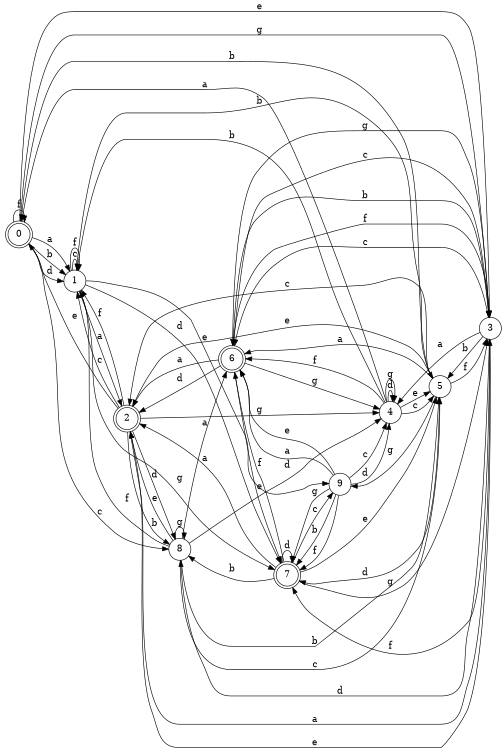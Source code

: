digraph n8_2 {
__start0 [label="" shape="none"];

rankdir=LR;
size="8,5";

s0 [style="rounded,filled", color="black", fillcolor="white" shape="doublecircle", label="0"];
s1 [style="filled", color="black", fillcolor="white" shape="circle", label="1"];
s2 [style="rounded,filled", color="black", fillcolor="white" shape="doublecircle", label="2"];
s3 [style="filled", color="black", fillcolor="white" shape="circle", label="3"];
s4 [style="filled", color="black", fillcolor="white" shape="circle", label="4"];
s5 [style="filled", color="black", fillcolor="white" shape="circle", label="5"];
s6 [style="rounded,filled", color="black", fillcolor="white" shape="doublecircle", label="6"];
s7 [style="rounded,filled", color="black", fillcolor="white" shape="doublecircle", label="7"];
s8 [style="filled", color="black", fillcolor="white" shape="circle", label="8"];
s9 [style="filled", color="black", fillcolor="white" shape="circle", label="9"];
s0 -> s1 [label="a"];
s0 -> s1 [label="b"];
s0 -> s8 [label="c"];
s0 -> s1 [label="d"];
s0 -> s3 [label="e"];
s0 -> s0 [label="f"];
s0 -> s3 [label="g"];
s1 -> s2 [label="a"];
s1 -> s5 [label="b"];
s1 -> s1 [label="c"];
s1 -> s7 [label="d"];
s1 -> s9 [label="e"];
s1 -> s1 [label="f"];
s1 -> s7 [label="g"];
s2 -> s3 [label="a"];
s2 -> s8 [label="b"];
s2 -> s1 [label="c"];
s2 -> s8 [label="d"];
s2 -> s0 [label="e"];
s2 -> s1 [label="f"];
s2 -> s4 [label="g"];
s3 -> s4 [label="a"];
s3 -> s5 [label="b"];
s3 -> s6 [label="c"];
s3 -> s8 [label="d"];
s3 -> s2 [label="e"];
s3 -> s7 [label="f"];
s3 -> s6 [label="g"];
s4 -> s0 [label="a"];
s4 -> s1 [label="b"];
s4 -> s5 [label="c"];
s4 -> s4 [label="d"];
s4 -> s5 [label="e"];
s4 -> s6 [label="f"];
s4 -> s4 [label="g"];
s5 -> s6 [label="a"];
s5 -> s0 [label="b"];
s5 -> s2 [label="c"];
s5 -> s7 [label="d"];
s5 -> s2 [label="e"];
s5 -> s3 [label="f"];
s5 -> s9 [label="g"];
s6 -> s2 [label="a"];
s6 -> s3 [label="b"];
s6 -> s3 [label="c"];
s6 -> s2 [label="d"];
s6 -> s7 [label="e"];
s6 -> s3 [label="f"];
s6 -> s4 [label="g"];
s7 -> s2 [label="a"];
s7 -> s8 [label="b"];
s7 -> s9 [label="c"];
s7 -> s7 [label="d"];
s7 -> s5 [label="e"];
s7 -> s6 [label="f"];
s7 -> s3 [label="g"];
s8 -> s6 [label="a"];
s8 -> s5 [label="b"];
s8 -> s5 [label="c"];
s8 -> s4 [label="d"];
s8 -> s2 [label="e"];
s8 -> s1 [label="f"];
s8 -> s8 [label="g"];
s9 -> s6 [label="a"];
s9 -> s7 [label="b"];
s9 -> s4 [label="c"];
s9 -> s4 [label="d"];
s9 -> s6 [label="e"];
s9 -> s7 [label="f"];
s9 -> s7 [label="g"];

}